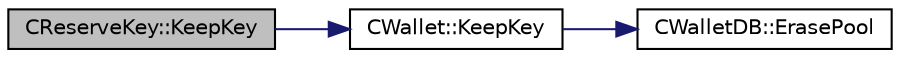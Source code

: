 digraph "CReserveKey::KeepKey"
{
  edge [fontname="Helvetica",fontsize="10",labelfontname="Helvetica",labelfontsize="10"];
  node [fontname="Helvetica",fontsize="10",shape=record];
  rankdir="LR";
  Node1086 [label="CReserveKey::KeepKey",height=0.2,width=0.4,color="black", fillcolor="grey75", style="filled", fontcolor="black"];
  Node1086 -> Node1087 [color="midnightblue",fontsize="10",style="solid",fontname="Helvetica"];
  Node1087 [label="CWallet::KeepKey",height=0.2,width=0.4,color="black", fillcolor="white", style="filled",URL="$group___actions.html#gae460b8c824a1a6633615f95373e533f2"];
  Node1087 -> Node1088 [color="midnightblue",fontsize="10",style="solid",fontname="Helvetica"];
  Node1088 [label="CWalletDB::ErasePool",height=0.2,width=0.4,color="black", fillcolor="white", style="filled",URL="$class_c_wallet_d_b.html#ac78d839fbda5164c4134ab67911139ca"];
}
